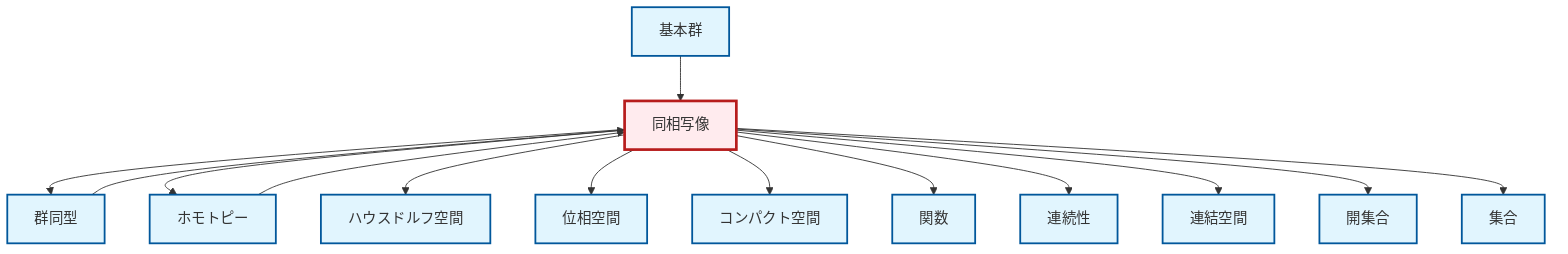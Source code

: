 graph TD
    classDef definition fill:#e1f5fe,stroke:#01579b,stroke-width:2px
    classDef theorem fill:#f3e5f5,stroke:#4a148c,stroke-width:2px
    classDef axiom fill:#fff3e0,stroke:#e65100,stroke-width:2px
    classDef example fill:#e8f5e9,stroke:#1b5e20,stroke-width:2px
    classDef current fill:#ffebee,stroke:#b71c1c,stroke-width:3px
    def-topological-space["位相空間"]:::definition
    def-open-set["開集合"]:::definition
    def-fundamental-group["基本群"]:::definition
    def-homeomorphism["同相写像"]:::definition
    def-function["関数"]:::definition
    def-isomorphism["群同型"]:::definition
    def-hausdorff["ハウスドルフ空間"]:::definition
    def-set["集合"]:::definition
    def-compact["コンパクト空間"]:::definition
    def-continuity["連続性"]:::definition
    def-connected["連結空間"]:::definition
    def-homotopy["ホモトピー"]:::definition
    def-homeomorphism --> def-isomorphism
    def-isomorphism --> def-homeomorphism
    def-homeomorphism --> def-homotopy
    def-homeomorphism --> def-hausdorff
    def-homeomorphism --> def-topological-space
    def-homotopy --> def-homeomorphism
    def-homeomorphism --> def-compact
    def-homeomorphism --> def-function
    def-homeomorphism --> def-continuity
    def-homeomorphism --> def-connected
    def-homeomorphism --> def-open-set
    def-fundamental-group --> def-homeomorphism
    def-homeomorphism --> def-set
    class def-homeomorphism current